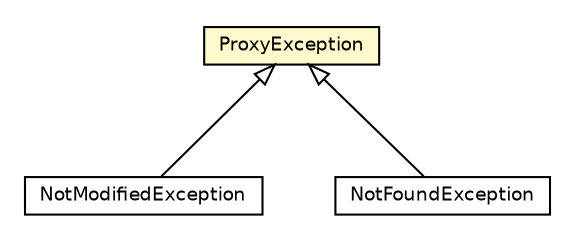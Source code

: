 #!/usr/local/bin/dot
#
# Class diagram 
# Generated by UmlGraph version 4.6 (http://www.spinellis.gr/sw/umlgraph)
#

digraph G {
	edge [fontname="Helvetica",fontsize=10,labelfontname="Helvetica",labelfontsize=10];
	node [fontname="Helvetica",fontsize=10,shape=plaintext];
	// org.apache.maven.archiva.proxy.ProxyException
	c142674 [label=<<table border="0" cellborder="1" cellspacing="0" cellpadding="2" port="p" bgcolor="lemonChiffon" href="./ProxyException.html">
		<tr><td><table border="0" cellspacing="0" cellpadding="1">
			<tr><td> ProxyException </td></tr>
		</table></td></tr>
		</table>>, fontname="Helvetica", fontcolor="black", fontsize=9.0];
	// org.apache.maven.archiva.proxy.NotModifiedException
	c142677 [label=<<table border="0" cellborder="1" cellspacing="0" cellpadding="2" port="p" href="./NotModifiedException.html">
		<tr><td><table border="0" cellspacing="0" cellpadding="1">
			<tr><td> NotModifiedException </td></tr>
		</table></td></tr>
		</table>>, fontname="Helvetica", fontcolor="black", fontsize=9.0];
	// org.apache.maven.archiva.proxy.NotFoundException
	c142678 [label=<<table border="0" cellborder="1" cellspacing="0" cellpadding="2" port="p" href="./NotFoundException.html">
		<tr><td><table border="0" cellspacing="0" cellpadding="1">
			<tr><td> NotFoundException </td></tr>
		</table></td></tr>
		</table>>, fontname="Helvetica", fontcolor="black", fontsize=9.0];
	//org.apache.maven.archiva.proxy.NotModifiedException extends org.apache.maven.archiva.proxy.ProxyException
	c142674:p -> c142677:p [dir=back,arrowtail=empty];
	//org.apache.maven.archiva.proxy.NotFoundException extends org.apache.maven.archiva.proxy.ProxyException
	c142674:p -> c142678:p [dir=back,arrowtail=empty];
}

